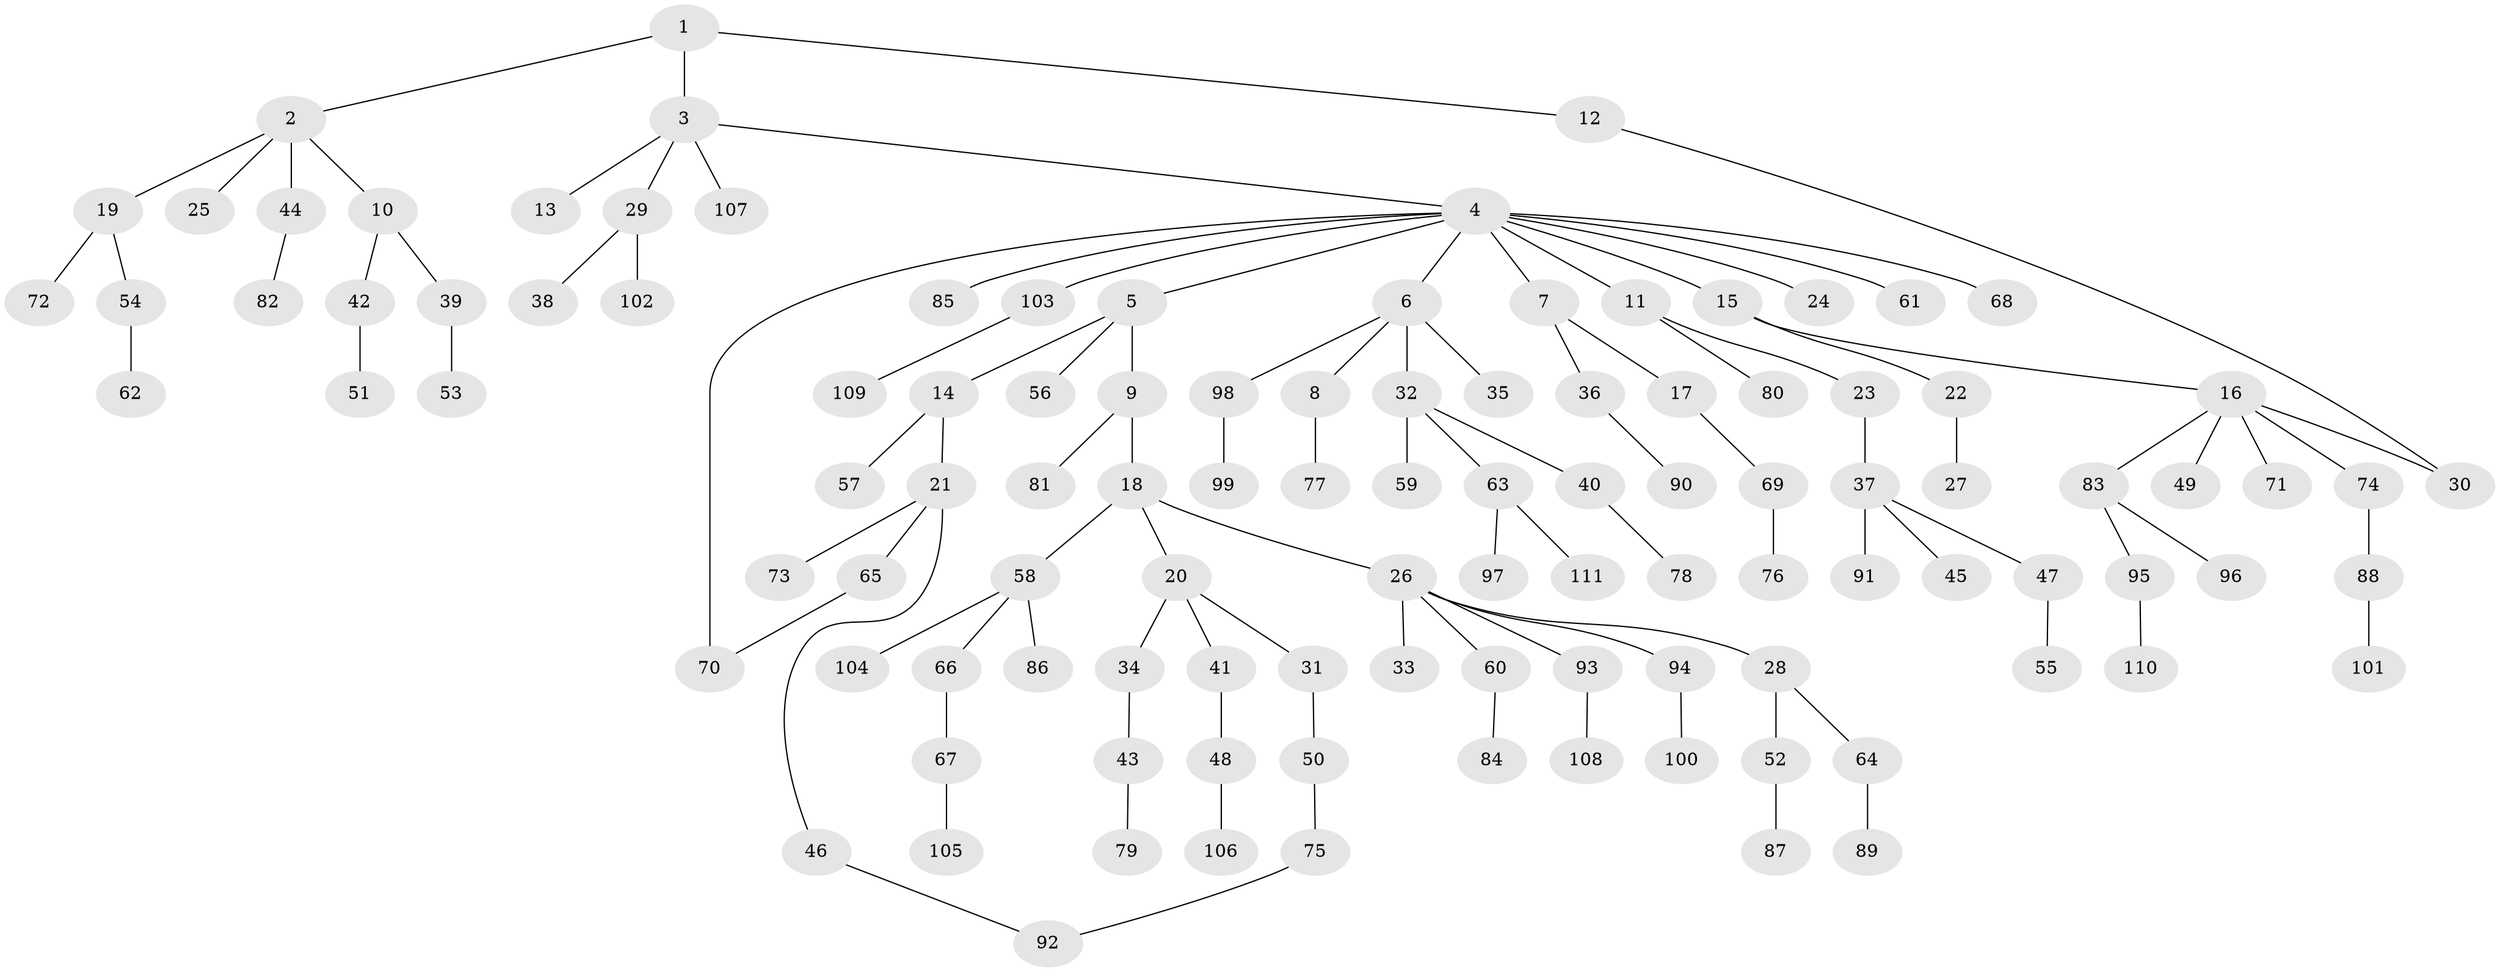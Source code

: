 // Generated by graph-tools (version 1.1) at 2025/13/03/09/25 04:13:15]
// undirected, 111 vertices, 113 edges
graph export_dot {
graph [start="1"]
  node [color=gray90,style=filled];
  1;
  2;
  3;
  4;
  5;
  6;
  7;
  8;
  9;
  10;
  11;
  12;
  13;
  14;
  15;
  16;
  17;
  18;
  19;
  20;
  21;
  22;
  23;
  24;
  25;
  26;
  27;
  28;
  29;
  30;
  31;
  32;
  33;
  34;
  35;
  36;
  37;
  38;
  39;
  40;
  41;
  42;
  43;
  44;
  45;
  46;
  47;
  48;
  49;
  50;
  51;
  52;
  53;
  54;
  55;
  56;
  57;
  58;
  59;
  60;
  61;
  62;
  63;
  64;
  65;
  66;
  67;
  68;
  69;
  70;
  71;
  72;
  73;
  74;
  75;
  76;
  77;
  78;
  79;
  80;
  81;
  82;
  83;
  84;
  85;
  86;
  87;
  88;
  89;
  90;
  91;
  92;
  93;
  94;
  95;
  96;
  97;
  98;
  99;
  100;
  101;
  102;
  103;
  104;
  105;
  106;
  107;
  108;
  109;
  110;
  111;
  1 -- 2;
  1 -- 3;
  1 -- 12;
  2 -- 10;
  2 -- 19;
  2 -- 25;
  2 -- 44;
  3 -- 4;
  3 -- 13;
  3 -- 29;
  3 -- 107;
  4 -- 5;
  4 -- 6;
  4 -- 7;
  4 -- 11;
  4 -- 15;
  4 -- 24;
  4 -- 61;
  4 -- 68;
  4 -- 85;
  4 -- 103;
  4 -- 70;
  5 -- 9;
  5 -- 14;
  5 -- 56;
  6 -- 8;
  6 -- 32;
  6 -- 35;
  6 -- 98;
  7 -- 17;
  7 -- 36;
  8 -- 77;
  9 -- 18;
  9 -- 81;
  10 -- 39;
  10 -- 42;
  11 -- 23;
  11 -- 80;
  12 -- 30;
  14 -- 21;
  14 -- 57;
  15 -- 16;
  15 -- 22;
  16 -- 30;
  16 -- 49;
  16 -- 71;
  16 -- 74;
  16 -- 83;
  17 -- 69;
  18 -- 20;
  18 -- 26;
  18 -- 58;
  19 -- 54;
  19 -- 72;
  20 -- 31;
  20 -- 34;
  20 -- 41;
  21 -- 46;
  21 -- 65;
  21 -- 73;
  22 -- 27;
  23 -- 37;
  26 -- 28;
  26 -- 33;
  26 -- 60;
  26 -- 93;
  26 -- 94;
  28 -- 52;
  28 -- 64;
  29 -- 38;
  29 -- 102;
  31 -- 50;
  32 -- 40;
  32 -- 59;
  32 -- 63;
  34 -- 43;
  36 -- 90;
  37 -- 45;
  37 -- 47;
  37 -- 91;
  39 -- 53;
  40 -- 78;
  41 -- 48;
  42 -- 51;
  43 -- 79;
  44 -- 82;
  46 -- 92;
  47 -- 55;
  48 -- 106;
  50 -- 75;
  52 -- 87;
  54 -- 62;
  58 -- 66;
  58 -- 86;
  58 -- 104;
  60 -- 84;
  63 -- 97;
  63 -- 111;
  64 -- 89;
  65 -- 70;
  66 -- 67;
  67 -- 105;
  69 -- 76;
  74 -- 88;
  75 -- 92;
  83 -- 95;
  83 -- 96;
  88 -- 101;
  93 -- 108;
  94 -- 100;
  95 -- 110;
  98 -- 99;
  103 -- 109;
}
